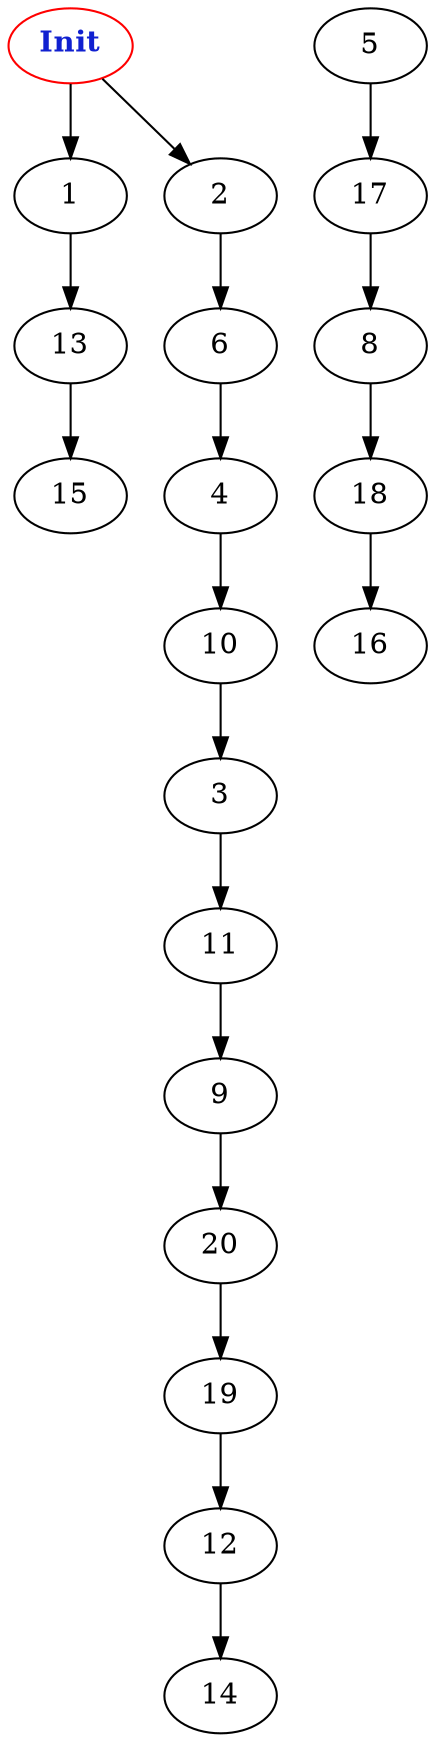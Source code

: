 digraph "Perturbed Net Graph with 20 nodes" {
edge ["class"="link-class"]
"0" ["color"="red","label"=<<b>Init</b>>,"fontcolor"="#1020d0"]
"0" -> "1" ["weight"="2.0"]
"0" -> "2" ["weight"="1.0"]
"1" -> "13" ["weight"="1.0"]
"2" -> "6" ["weight"="1.0"]
"5" -> "17" ["weight"="2.0"]
"17" -> "8" ["weight"="4.0"]
"10" -> "3" ["weight"="9.0"]
"3" -> "11" ["weight"="1.0"]
"11" -> "9" ["weight"="1.0"]
"20" -> "19" ["weight"="3.0"]
"19" -> "12" ["weight"="4.0"]
"12" -> "14" ["weight"="1.0"]
"13" -> "15" ["weight"="3.0"]
"6" -> "4" ["weight"="9.0"]
"4" -> "10" ["weight"="2.0"]
"9" -> "20" ["weight"="4.0"]
"8" -> "18" ["weight"="8.0"]
"18" -> "16" ["weight"="1.0"]
}